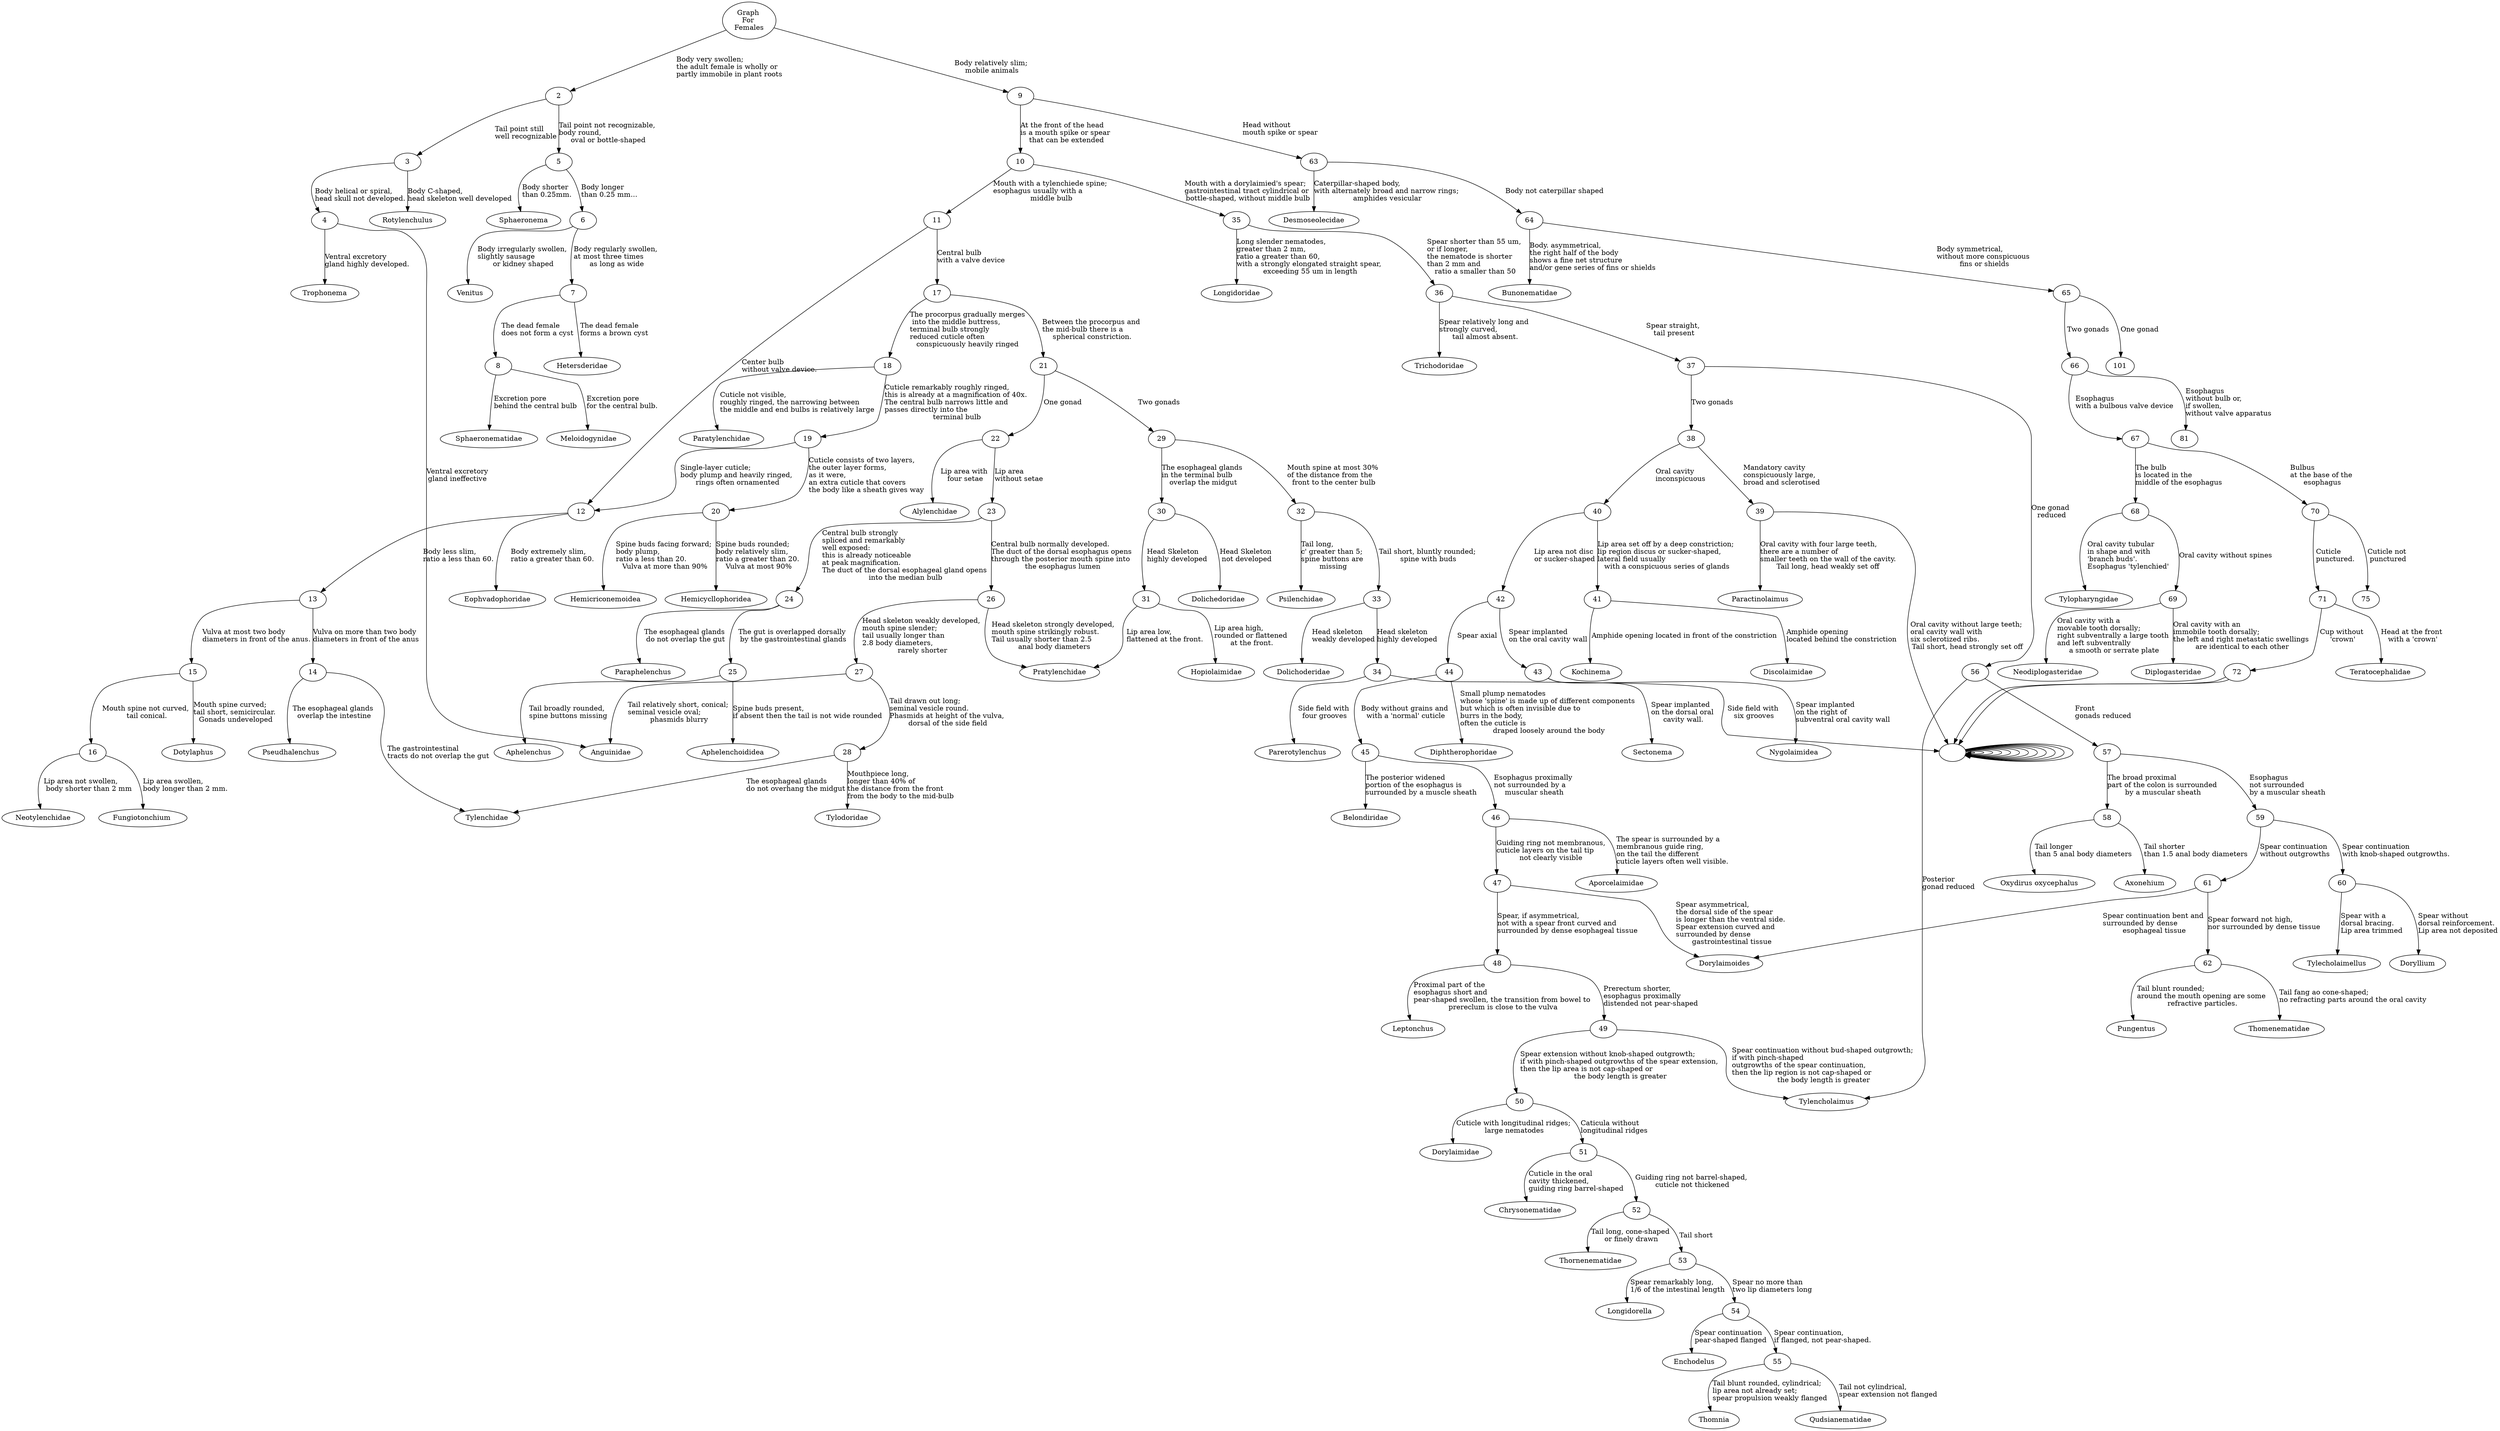 digraph G {
	"Graph \nFor \nFemales" -> 2 [label="\nBody very swollen; \lthe adult female is wholly or \lpartly immobile in plant roots"]
	"Graph \nFor \nFemales" -> 9 [label="\nBody relatively slim; \lmobile animals"]
	2 -> 3 [label="\lTail point still \lwell recognizable"]
	2 -> 5 [label="\lTail point not recognizable, \lbody round, \loval or bottle-shaped"]
	3 -> 4 [label="\lBody helical or spiral, \lhead skull not developed."]
	3 -> Rotylenchulus [label="\lBody C-shaped, \lhead skeleton well developed"]
	4 -> Trophonema [label="\lVentral excretory \lgland highly developed."]
	4 -> Anguinidae [label="Ventral excretory \lgland ineffective "]
	5 -> Sphaeronema [label="Body shorter \lthan 0.25mm."]
	5 -> 6 [label="Body longer \lthan 0.25 mm..."]
	6 -> Venitus [label="Body irregularly swollen, \lslightly sausage \lor kidney shaped"]
	6 -> 7 [label="Body regularly swollen, \lat most three times \las long as wide"]
	7 -> Hetersderidae [label="The dead female \lforms a brown cyst"]
	7 -> 8 [label="The dead female \ldoes not form a cyst"]
	8 -> Meloidogynidae [label="Excretion pore \lfor the central bulb."]
	8 -> Sphaeronematidae [label="Excretion pore \lbehind the central bulb"]
	9 -> 10 [label="\nAt the front of the head \lis a mouth spike or spear \lthat can be extended"]
	9 -> 63 [label="Head without \lmouth spike or spear"]
	10 -> 11 [label="Mouth with a tylenchiede spine; \lesophagus usually with a \lmiddle bulb"]
	10 -> 35 [label="Mouth with a dorylaimied's spear; \lgastrointestinal tract cylindrical or \lbottle-shaped, without middle bulb"]
	11 -> 12 [label="Center bulb \lwithout valve device."]
	11 -> 17 [label="Central bulb \lwith a valve device"]
	12 -> Eophvadophoridae [label="Body extremely slim, \lratio a greater than 60."]
	12 -> 13 [label="Body less slim, \lratio a less than 60."]
	13 -> 14 [label="Vulva on more than two body \ldiameters in front of the anus"]
	13 -> 15 [label="Vulva at most two body \ldiameters in front of the anus."]
	14 -> Tylenchidae [label="The gastrointestinal \ltracts do not overlap the gut"]
	14 -> "Pseudhalenchus " [label="The esophageal glands \loverlap the intestine"]
	15 -> Dotylaphus [label="Mouth spine curved; \ltail short, semicircular. \lGonads undeveloped"]
	15 -> 16 [label="Mouth spine not curved, \ltail conical."]
	16 -> "Fungiotonchium " [label="Lip area swollen, \lbody longer than 2 mm."]
	16 -> Neotylenchidae [label="Lip area not swollen,\l body shorter than 2 mm"]
	17 -> 18 [label="The procorpus gradually merges\l into the middle buttress, \lterminal bulb strongly \lreduced cuticle often \lconspicuously heavily ringed"]
	17 -> 21 [label="Between the procorpus and \lthe mid-bulb there is a \lspherical constriction."]
	18 -> Paratylenchidae [label="Cuticle not visible, \lroughly ringed, the narrowing between \lthe middle and end bulbs is relatively large"]
	18 -> 19 [label="Cuticle remarkably roughly ringed, \lthis is already at a magnification of 40x. \lThe central bulb narrows little and \lpasses directly into the \lterminal bulb"]
	19 -> 20 [label="Cuticle consists of two layers, \lthe outer layer forms, \las it were, \lan extra cuticle that covers \lthe body like a sheath gives way"]
	19 -> 12 [label="Single-layer cuticle; \lbody plump and heavily ringed, \lrings often ornamented"]
	20 -> Hemicriconemoidea [label="Spine buds facing forward; \lbody plump, \lratio a less than 20. \lVulva at more than 90%"]
	20 -> Hemicycllophoridea [label="Spine buds rounded; \lbody relatively slim, \lratio a greater than 20. \lVulva at most 90%"]
	21 -> 22 [label="One gonad"]
	21 -> 29 [label="Two gonads"]
	22 -> Alylenchidae [label="Lip area with \lfour setae"]
	22 -> 23 [label="Lip area \lwithout setae"]
	23 -> 24 [label="Central bulb strongly \lspliced and remarkably \lwell exposed: \lthis is already noticeable \lat peak magnification. \lThe duct of the dorsal esophageal gland opens \linto the median bulb"]
	23 -> 26 [label="Central bulb normally developed. \lThe duct of the dorsal esophagus opens \lthrough the posterior mouth spine into \lthe esophagus lumen"]
	24 -> Paraphelenchus [label="The esophageal glands \ldo not overlap the gut"]
	24 -> 25 [label="The gut is overlapped dorsally \lby the gastrointestinal glands"]
	25 -> Aphelenchus [label="Tail broadly rounded, \lspine buttons missing"]
	25 -> Aphelenchoididea [label="Spine buds present, \lif absent then the tail is not wide rounded"]
	26 -> Pratylenchidae [label="Head skeleton strongly developed, \lmouth spine strikingly robust. \lTail usually shorter than 2.5 \lanal body diameters"]
	26 -> 27 [label="Head skeleton weakly developed, \lmouth spine slender; \ltail usually longer than \l2.8 body diameters,\lrarely shorter"]
	27 -> Anguinidae [label="Tail relatively short, conical; \lseminal vesicle oval; \lphasmids blurry"]
	27 -> 28 [label="Tail drawn out long; \lseminal vesicle round. \lPhasmids at height of the vulva, \ldorsal of the side field"]
	28 -> Tylodoridae [label="Mouthpiece long, \llonger than 40% of \lthe distance from the front \lfrom the body to the mid-bulb"]
	28 -> Tylenchidae [label="The esophageal glands \ldo not overhang the midgut"]
	29 -> 30 [label="The esophageal glands \lin the terminal bulb \loverlap the midgut"]
	29 -> 32 [label="Mouth spine at most 30% \lof the distance from the \lfront to the center bulb"]
	30 -> 31 [label="Head Skeleton \lhighly developed"]
	30 -> Dolichedoridae [label="Head Skeleton \lnot developed"]
	31 -> Pratylenchidae [label="Lip area low, \lflattened at the front."]
	31 -> Hopiolaimidae [label="Lip area high, \lrounded or flattened \lat the front."]
	32 -> Psilenchidae [label="Tail long, \lc' greater than 5; \lspine buttons are \lmissing"]
	32 -> 33 [label="Tail short, bluntly rounded; \lspine with buds"]
	33 -> Dolichoderidae [label="Head skeleton \lweakly developed"]
	33 -> 34 [label="Head skeleton \lhighly developed"]
	34 -> Parerotylenchus [label="Side field with \lfour grooves"]
	34 -> "" [label="Side field with \lsix grooves"]
	35 -> Longidoridae [label="Long slender nematodes, \lgreater than 2 mm, \lratio a greater than 60, \lwith a strongly elongated straight spear, \lexceeding 55 um in length"]
	35 -> 36 [label="Spear shorter than 55 um, \lor if longer, \lthe nematode is shorter \lthan 2 mm and \lratio a smaller than 50"]
	36 -> Trichodoridae [label="Spear relatively long and \lstrongly curved, \ltail almost absent."]
	36 -> 37 [label="Spear straight, \ltail present"]
	37 -> 38 [label="Two gonads"]
	37 -> 56 [label="One gonad \lreduced"]
	38 -> 39 [label="Mandatory cavity \lconspicuously large, \lbroad and sclerotised"]
	38 -> 40 [label="Oral cavity \linconspicuous"]
	39 -> Paractinolaimus [label="Oral cavity with four large teeth, \lthere are a number of \lsmaller teeth on the wall of the cavity.\lTail long, head weakly set off"]
	39 -> "" [label="Oral cavity without large teeth; \loral cavity wall with \lsix sclerotized ribs. \lTail short, head strongly set off"]
	40 -> 41 [label="Lip area set off by a deep constriction; \llip region discus or sucker-shaped, \llateral field usually \lwith a conspicuous series of glands"]
	40 -> 42 [label="Lip area not disc \lor sucker-shaped"]
	41 -> Discolaimidae [label="Amphide opening \llocated behind the constriction"]
	41 -> Kochinema [label="Amphide opening located in front of the constriction"]
	42 -> 43 [label="Spear implanted \lon the oral cavity wall"]
	42 -> 44 [label="Spear axial"]
	43 -> Nygolaimidea [label="Spear implanted \lon the right of \lsubventral oral cavity wall"]
	43 -> Sectonema [label="Spear implanted \lon the dorsal oral \lcavity wall."]
	44 -> Diphtherophoridae [label="Small plump nematodes \lwhose 'spine' is made up of different components \lbut which is often invisible due to \lburrs in the body, \loften the cuticle is \ldraped loosely around the body"]
	44 -> 45 [label="Body without grains and \lwith a 'normal' cuticle"]
	45 -> Belondiridae [label="The posterior widened \lportion of the esophagus is \lsurrounded by a muscle sheath"]
	45 -> 46 [label="Esophagus proximally \lnot surrounded by a \lmuscular sheath"]
	46 -> Aporcelaimidae [label="The spear is surrounded by a \lmembranous guide ring, \lon the tail the different \lcuticle layers often well visible."]
	46 -> 47 [label="Guiding ring not membranous,\lcuticle layers on the tail tip \lnot clearly visible"]
	47 -> Dorylaimoides [label="Spear asymmetrical, \lthe dorsal side of the spear \lis longer than the ventral side. \lSpear extension curved and \lsurrounded by dense \lgastrointestinal tissue"]
	47 -> 48 [label="Spear, if asymmetrical, \lnot with a spear front curved and \lsurrounded by dense esophageal tissue"]
	48 -> Leptonchus [label="Proximal part of the \lesophagus short and \lpear-shaped swollen, the transition from bowel to \lprereclum is close to the vulva"]
	48 -> 49 [label="Prerectum shorter, \lesophagus proximally \ldistended not pear-shaped"]
	49 -> Tylencholaimus [label="Spear continuation without bud-shaped outgrowth; \lif with pinch-shaped \loutgrowths of the spear continuation, \lthen the lip region is not cap-shaped or \lthe body length is greater"]
	49 -> 50 [label="Spear extension without knob-shaped outgrowth; \lif with pinch-shaped outgrowths of the spear extension, \lthen the lip area is not cap-shaped or \lthe body length is greater"]
	50 -> Dorylaimidae [label="Cuticle with longitudinal ridges; \llarge nematodes"]
	50 -> 51 [label="Caticula without \llongitudinal ridges"]
	51 -> Chrysonematidae [label="Cuticle in the oral \lcavity thickened, \lguiding ring barrel-shaped"]
	51 -> 52 [label="Guiding ring not barrel-shaped, \lcuticle not thickened"]
	52 -> Thornenematidae [label="Tail long, cone-shaped \lor finely drawn"]
	52 -> 53 [label="Tail short"]
	53 -> Longidorella [label="Spear remarkably long, \l1/6 of the intestinal length"]
	53 -> 54 [label="Spear no more than \ltwo lip diameters long"]
	54 -> Enchodelus [label="Spear continuation \lpear-shaped flanged"]
	54 -> 55 [label="Spear continuation, \lif flanged, not pear-shaped."]
	55 -> Thomnia [label="Tail blunt rounded, cylindrical; \llip area not already set; \lspear propulsion weakly flanged"]
	55 -> Qudsianematidae [label="Tail not cylindrical, \lspear extension not flanged"]
	56 -> Tylencholaimus [label="Posterior \lgonad reduced"]
	56 -> 57 [label="Front \lgonads reduced"]
	57 -> 58 [label="The broad proximal \lpart of the colon is surrounded \lby a muscular sheath"]
	57 -> 59 [label="Esophagus \lnot surrounded \lby a muscular sheath"]
	58 -> "Oxydirus oxycephalus" [label="Tail longer \lthan 5 anal body diameters"]
	58 -> Axonehium [label="Tail shorter \lthan 1.5 anal body diameters"]
	59 -> 60 [label="Spear continuation \lwith knob-shaped outgrowths."]
	59 -> 61 [label="Spear continuation \lwithout outgrowths"]
	60 -> Tylecholaimellus [label="Spear with a \ldorsal bracing. \lLip area trimmed"]
	60 -> Doryllium [label="Spear without \ldorsal reinforcement. \lLip area not deposited"]
	61 -> Dorylaimoides [label="Spear continuation bent and \lsurrounded by dense \lesophageal tissue"]
	61 -> 62 [label="Spear forward not high, \lnor surrounded by dense tissue"]
	62 -> Pungentus [label="Tail blunt rounded; \laround the mouth opening are some \lrefractive particles."]
	62 -> Thomenematidae [label="Tail fang ao cone-shaped; \lno refracting parts around the oral cavity"]
	63 -> Desmoseolecidae [label="Caterpillar-shaped body, \lwith alternately broad and narrow rings; \lamphides vesicular"]
	63 -> 64 [label="Body not caterpillar shaped"]
	64 -> Bunonematidae [label="Body. asymmetrical, \lthe right half of the body \lshows a fine net structure \land/or gene series of fins or shields"]
	64 -> 65 [label="Body symmetrical, \lwithout more conspicuous \lfins or shields"]
	65 -> 66 [label="Two gonads"]
	65 -> 101 [label="One gonad"]
	66 -> 67 [label="Esophagus \lwith a bulbous valve device"]
	66 -> 81 [label="Esophagus \lwithout bulb or, \lif swollen, \lwithout valve apparatus"]
	67 -> 68 [label="The bulb \lis located in the \lmiddle of the esophagus"]
	67 -> 70 [label="Bulbus \lat the base of the \lesophagus"]
	68 -> Tylopharyngidae [label="Oral cavity tubular \lin shape and with \l'branch buds'. \lEsophagus 'tylenchied'"]
	68 -> 69 [label="Oral cavity without spines"]
	69 -> Neodiplogasteridae [label="Oral cavity with a \lmovable tooth dorsally; \lright subventrally a large tooth \land left subventrally \la smooth or serrate plate"]
	69 -> Diplogasteridae [label="Oral cavity with an \limmobile tooth dorsally; \lthe left and right metastatic swellings \lare identical to each other"]
	70 -> 71 [label="Cuticle \lpunctured."]
	70 -> 75 [label="Cuticle not \lpunctured"]
	71 -> Teratocephalidae [label="Head at the front \lwith a 'crown'"]
	71 -> 72 [label="Cup without \l'crown'"]
	72 -> "" [label=""]
	72 -> "" [label=""]
	"" -> "" [label=""]
	"" -> "" [label=""]
	"" -> "" [label=""]
	"" -> "" [label=""]
	"" -> "" [label=""]
	"" -> "" [label=""]
	"" -> "" [label=""]
	"" -> "" [label=""]
	"" -> "" [label=""]
	"" -> "" [label=""]
	"" -> "" [label=""]
	"" -> "" [label=""]
}
